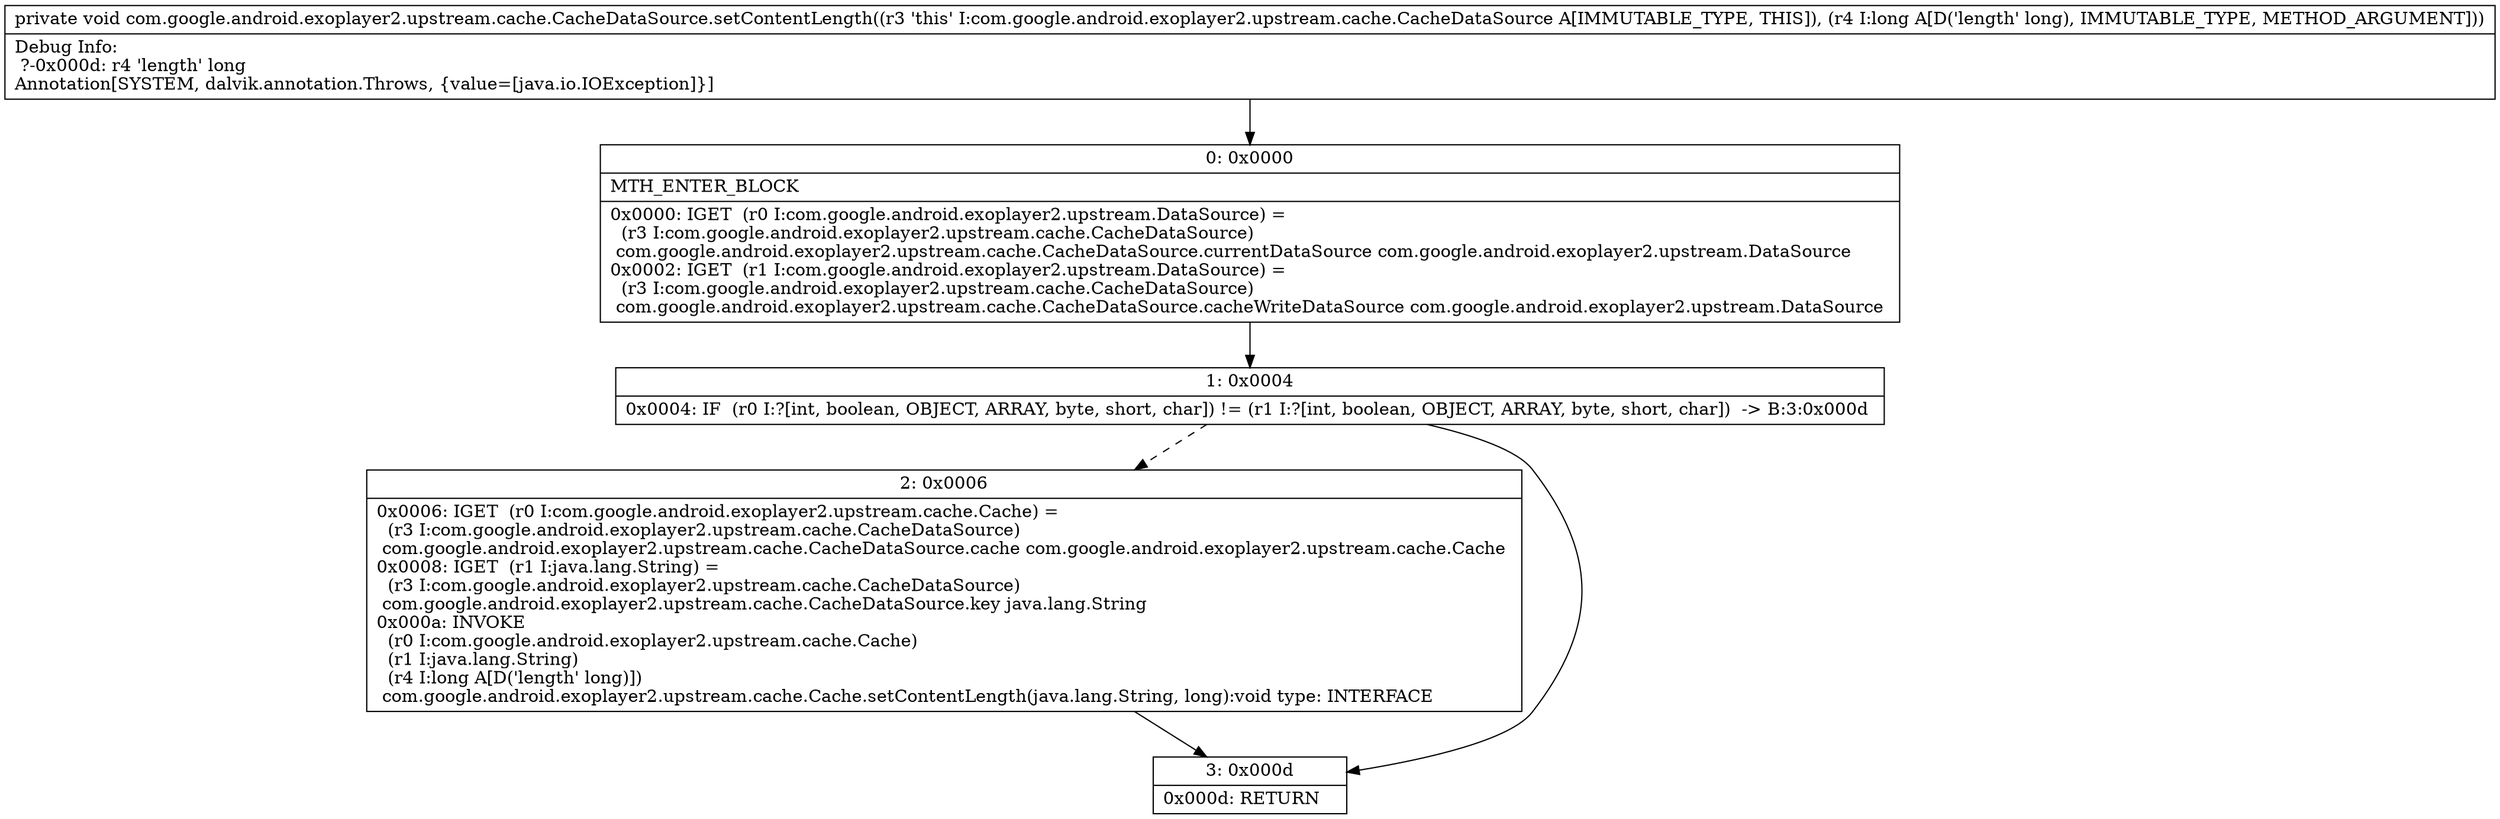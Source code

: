digraph "CFG forcom.google.android.exoplayer2.upstream.cache.CacheDataSource.setContentLength(J)V" {
Node_0 [shape=record,label="{0\:\ 0x0000|MTH_ENTER_BLOCK\l|0x0000: IGET  (r0 I:com.google.android.exoplayer2.upstream.DataSource) = \l  (r3 I:com.google.android.exoplayer2.upstream.cache.CacheDataSource)\l com.google.android.exoplayer2.upstream.cache.CacheDataSource.currentDataSource com.google.android.exoplayer2.upstream.DataSource \l0x0002: IGET  (r1 I:com.google.android.exoplayer2.upstream.DataSource) = \l  (r3 I:com.google.android.exoplayer2.upstream.cache.CacheDataSource)\l com.google.android.exoplayer2.upstream.cache.CacheDataSource.cacheWriteDataSource com.google.android.exoplayer2.upstream.DataSource \l}"];
Node_1 [shape=record,label="{1\:\ 0x0004|0x0004: IF  (r0 I:?[int, boolean, OBJECT, ARRAY, byte, short, char]) != (r1 I:?[int, boolean, OBJECT, ARRAY, byte, short, char])  \-\> B:3:0x000d \l}"];
Node_2 [shape=record,label="{2\:\ 0x0006|0x0006: IGET  (r0 I:com.google.android.exoplayer2.upstream.cache.Cache) = \l  (r3 I:com.google.android.exoplayer2.upstream.cache.CacheDataSource)\l com.google.android.exoplayer2.upstream.cache.CacheDataSource.cache com.google.android.exoplayer2.upstream.cache.Cache \l0x0008: IGET  (r1 I:java.lang.String) = \l  (r3 I:com.google.android.exoplayer2.upstream.cache.CacheDataSource)\l com.google.android.exoplayer2.upstream.cache.CacheDataSource.key java.lang.String \l0x000a: INVOKE  \l  (r0 I:com.google.android.exoplayer2.upstream.cache.Cache)\l  (r1 I:java.lang.String)\l  (r4 I:long A[D('length' long)])\l com.google.android.exoplayer2.upstream.cache.Cache.setContentLength(java.lang.String, long):void type: INTERFACE \l}"];
Node_3 [shape=record,label="{3\:\ 0x000d|0x000d: RETURN   \l}"];
MethodNode[shape=record,label="{private void com.google.android.exoplayer2.upstream.cache.CacheDataSource.setContentLength((r3 'this' I:com.google.android.exoplayer2.upstream.cache.CacheDataSource A[IMMUTABLE_TYPE, THIS]), (r4 I:long A[D('length' long), IMMUTABLE_TYPE, METHOD_ARGUMENT]))  | Debug Info:\l  ?\-0x000d: r4 'length' long\lAnnotation[SYSTEM, dalvik.annotation.Throws, \{value=[java.io.IOException]\}]\l}"];
MethodNode -> Node_0;
Node_0 -> Node_1;
Node_1 -> Node_2[style=dashed];
Node_1 -> Node_3;
Node_2 -> Node_3;
}

